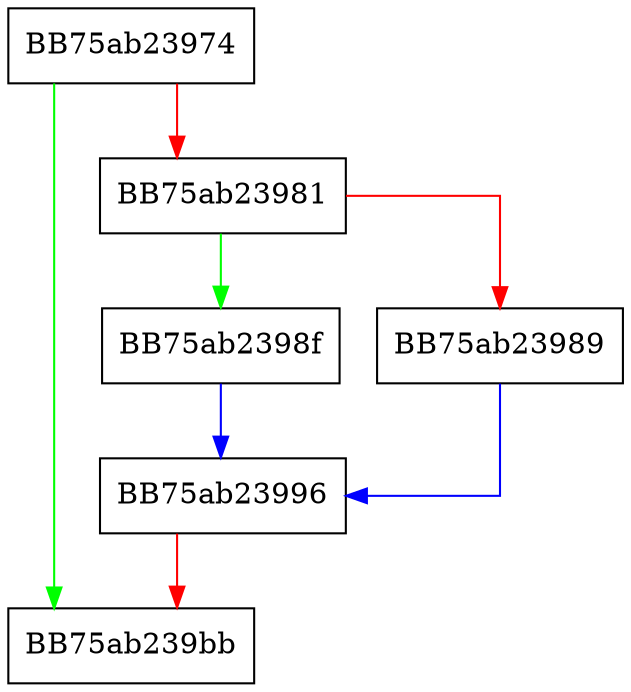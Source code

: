 digraph deallocate {
  node [shape="box"];
  graph [splines=ortho];
  BB75ab23974 -> BB75ab239bb [color="green"];
  BB75ab23974 -> BB75ab23981 [color="red"];
  BB75ab23981 -> BB75ab2398f [color="green"];
  BB75ab23981 -> BB75ab23989 [color="red"];
  BB75ab23989 -> BB75ab23996 [color="blue"];
  BB75ab2398f -> BB75ab23996 [color="blue"];
  BB75ab23996 -> BB75ab239bb [color="red"];
}